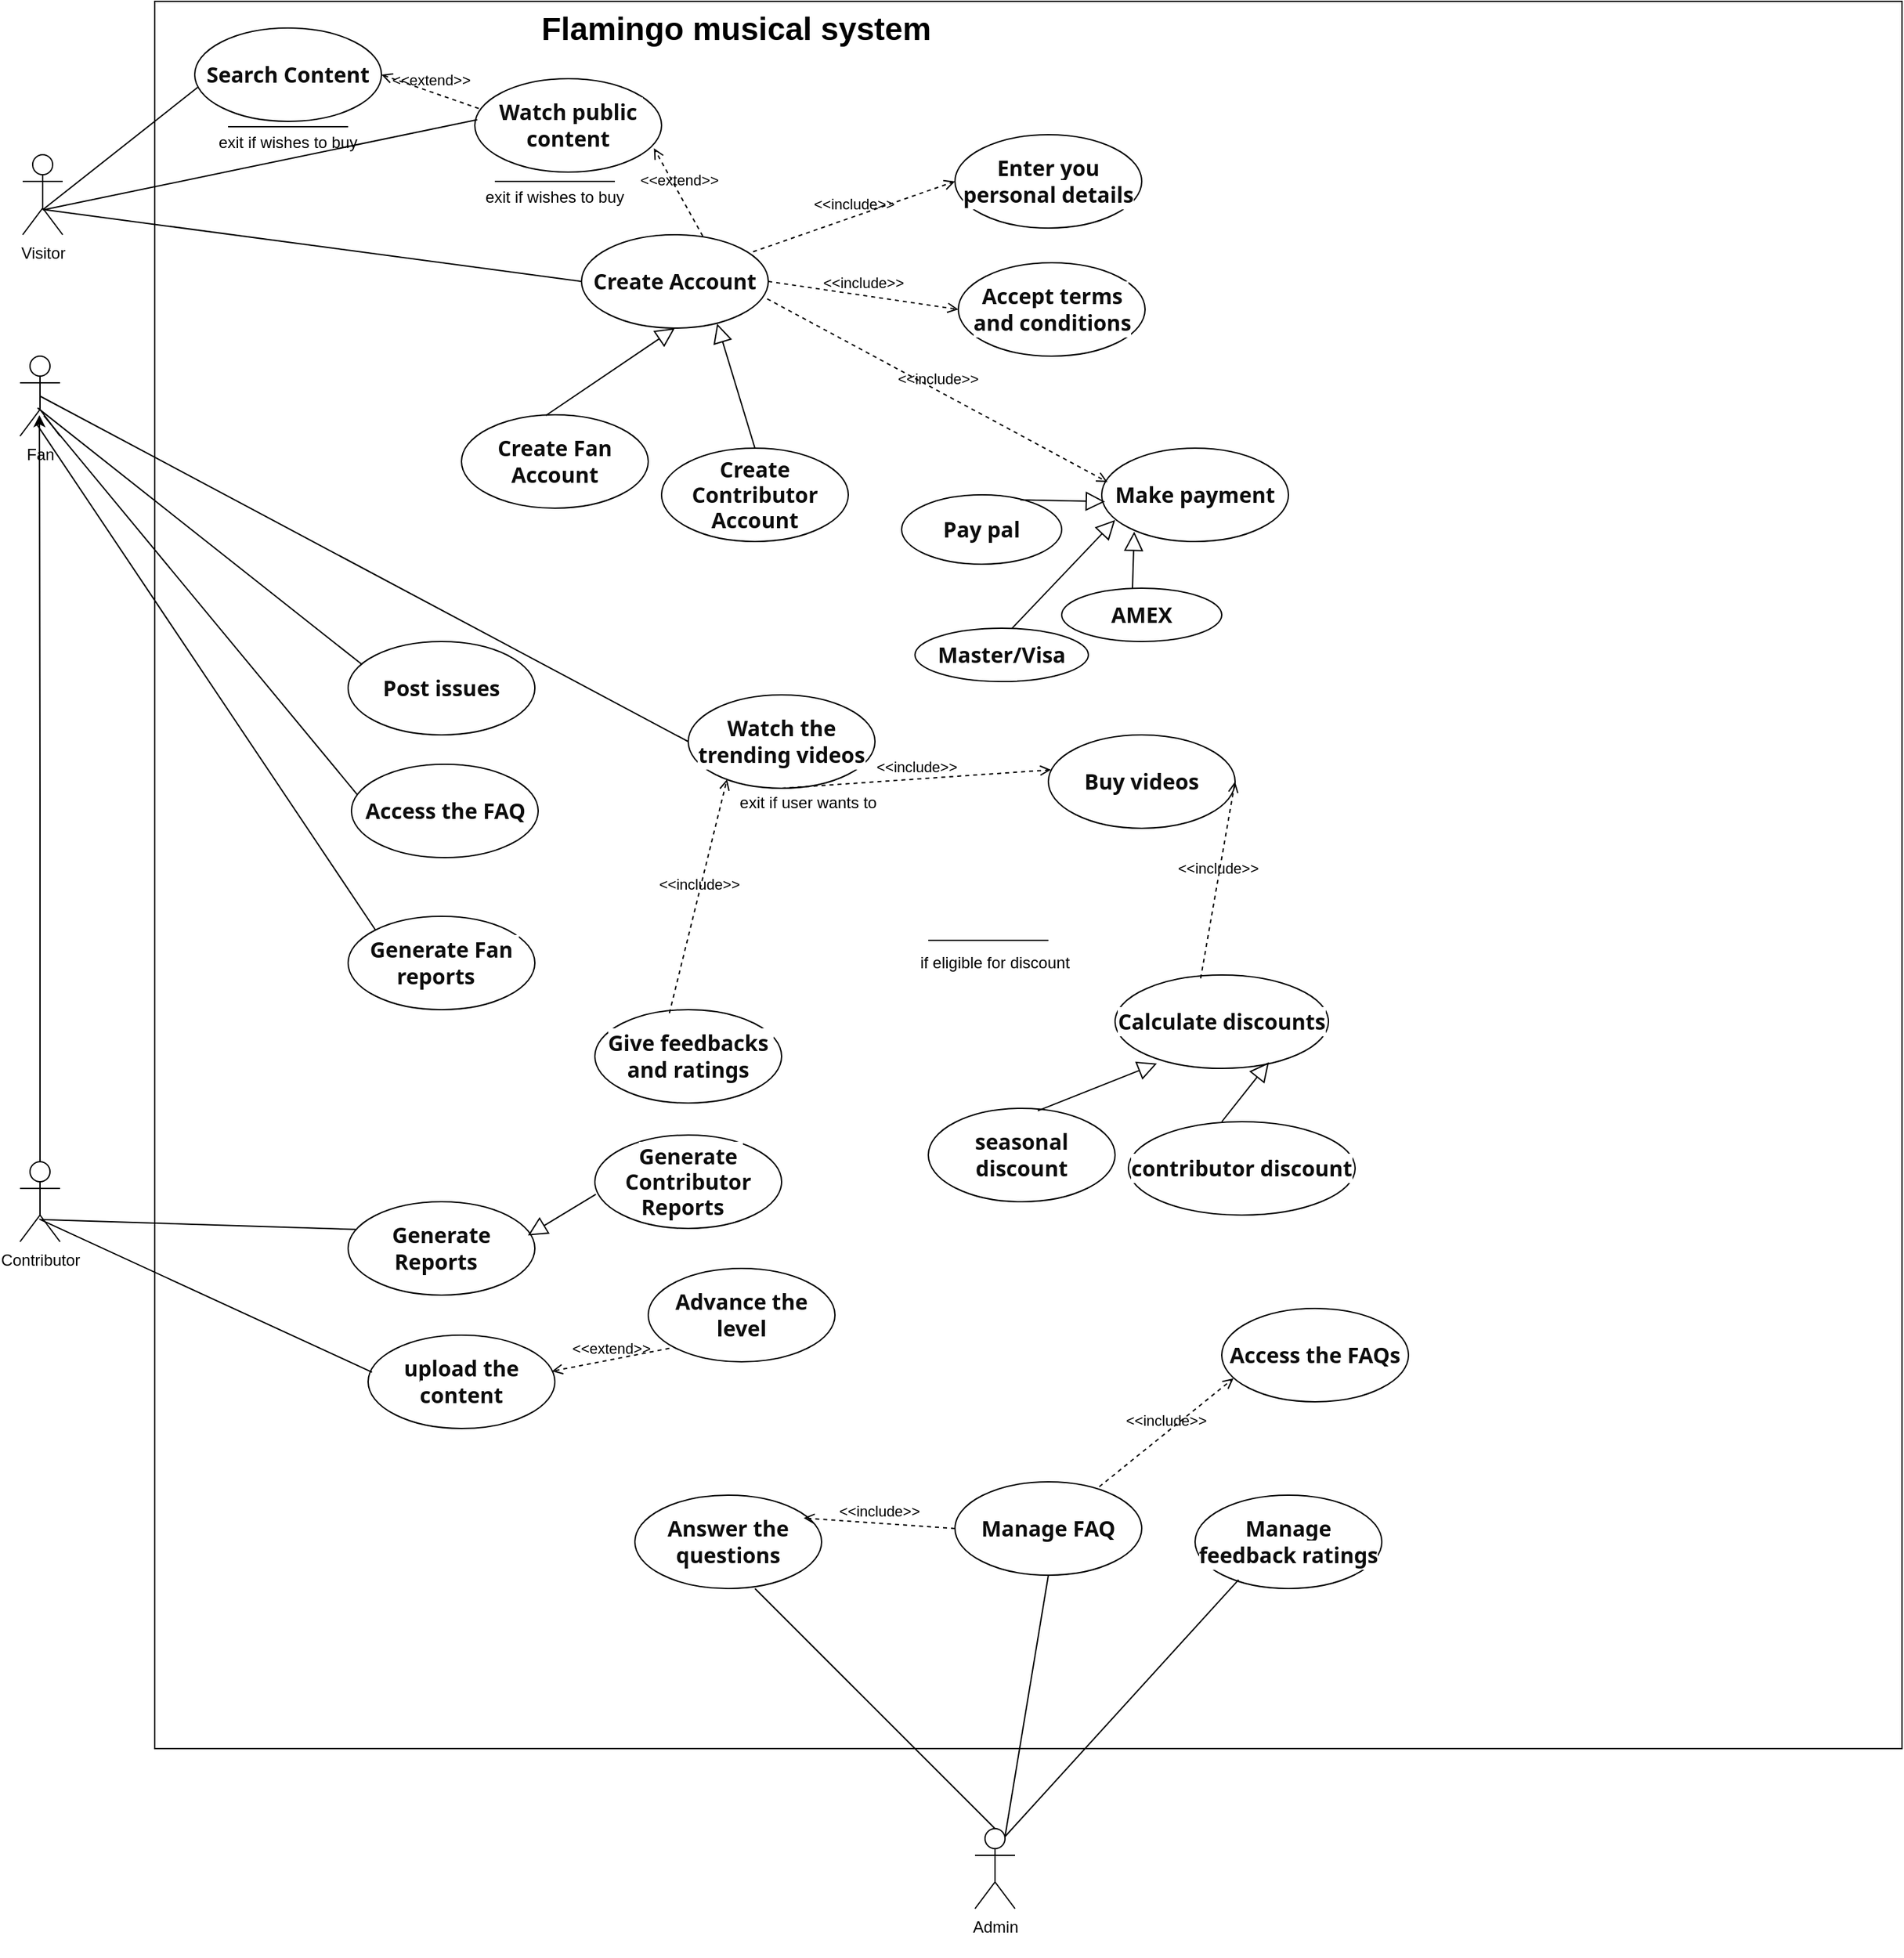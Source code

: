 <mxfile version="24.0.6" type="github">
  <diagram name="Page-1" id="_haE8Lw7t_zfTAj-2QSG">
    <mxGraphModel dx="2597" dy="-631" grid="1" gridSize="10" guides="1" tooltips="1" connect="1" arrows="1" fold="1" page="1" pageScale="1" pageWidth="850" pageHeight="1100" math="0" shadow="0">
      <root>
        <mxCell id="0" />
        <mxCell id="1" parent="0" />
        <mxCell id="QivvX561jmjx_v9K6voo-6" value="Contributor" style="shape=umlActor;verticalLabelPosition=bottom;verticalAlign=top;html=1;" vertex="1" parent="1">
          <mxGeometry x="-1551" y="2150" width="30" height="60" as="geometry" />
        </mxCell>
        <mxCell id="QivvX561jmjx_v9K6voo-7" value="Fan" style="shape=umlActor;verticalLabelPosition=bottom;verticalAlign=top;html=1;" vertex="1" parent="1">
          <mxGeometry x="-1551" y="1546" width="30" height="60" as="geometry" />
        </mxCell>
        <mxCell id="QivvX561jmjx_v9K6voo-8" value="Visitor" style="shape=umlActor;verticalLabelPosition=bottom;verticalAlign=top;html=1;" vertex="1" parent="1">
          <mxGeometry x="-1549" y="1395" width="30" height="60" as="geometry" />
        </mxCell>
        <mxCell id="QivvX561jmjx_v9K6voo-11" value="Admin&lt;div&gt;&lt;br&gt;&lt;/div&gt;" style="shape=umlActor;verticalLabelPosition=bottom;verticalAlign=top;html=1;" vertex="1" parent="1">
          <mxGeometry x="-835" y="2650" width="30" height="60" as="geometry" />
        </mxCell>
        <mxCell id="QivvX561jmjx_v9K6voo-12" value="" style="rounded=0;whiteSpace=wrap;html=1;movable=0;resizable=0;rotatable=0;deletable=0;editable=0;locked=1;connectable=0;" vertex="1" parent="1">
          <mxGeometry x="-1450" y="1280" width="1310" height="1310" as="geometry" />
        </mxCell>
        <mxCell id="QivvX561jmjx_v9K6voo-16" value="&lt;h1 style=&quot;margin-top: 0px;&quot;&gt;Flamingo musical system&lt;/h1&gt;" style="text;html=1;whiteSpace=wrap;overflow=hidden;rounded=0;movable=0;resizable=0;rotatable=0;deletable=0;editable=0;locked=1;connectable=0;" vertex="1" parent="1">
          <mxGeometry x="-1162.5" y="1280" width="315" height="70" as="geometry" />
        </mxCell>
        <mxCell id="QivvX561jmjx_v9K6voo-18" value="&lt;span style=&quot;border: 0px solid rgb(227, 227, 227); box-sizing: border-box; --tw-border-spacing-x: 0; --tw-border-spacing-y: 0; --tw-translate-x: 0; --tw-translate-y: 0; --tw-rotate: 0; --tw-skew-x: 0; --tw-skew-y: 0; --tw-scale-x: 1; --tw-scale-y: 1; --tw-pan-x: ; --tw-pan-y: ; --tw-pinch-zoom: ; --tw-scroll-snap-strictness: proximity; --tw-gradient-from-position: ; --tw-gradient-via-position: ; --tw-gradient-to-position: ; --tw-ordinal: ; --tw-slashed-zero: ; --tw-numeric-figure: ; --tw-numeric-spacing: ; --tw-numeric-fraction: ; --tw-ring-inset: ; --tw-ring-offset-width: 0px; --tw-ring-offset-color: #fff; --tw-ring-color: rgba(69,89,164,.5); --tw-ring-offset-shadow: 0 0 transparent; --tw-ring-shadow: 0 0 transparent; --tw-shadow: 0 0 transparent; --tw-shadow-colored: 0 0 transparent; --tw-blur: ; --tw-brightness: ; --tw-contrast: ; --tw-grayscale: ; --tw-hue-rotate: ; --tw-invert: ; --tw-saturate: ; --tw-sepia: ; --tw-drop-shadow: ; --tw-backdrop-blur: ; --tw-backdrop-brightness: ; --tw-backdrop-contrast: ; --tw-backdrop-grayscale: ; --tw-backdrop-hue-rotate: ; --tw-backdrop-invert: ; --tw-backdrop-opacity: ; --tw-backdrop-saturate: ; --tw-backdrop-sepia: ; font-weight: 600; color: rgb(13, 13, 13); margin-top: 1.25em; margin-bottom: 1.25em; font-family: Söhne, ui-sans-serif, system-ui, -apple-system, &amp;quot;Segoe UI&amp;quot;, Roboto, Ubuntu, Cantarell, &amp;quot;Noto Sans&amp;quot;, sans-serif, &amp;quot;Helvetica Neue&amp;quot;, Arial, &amp;quot;Apple Color Emoji&amp;quot;, &amp;quot;Segoe UI Emoji&amp;quot;, &amp;quot;Segoe UI Symbol&amp;quot;, &amp;quot;Noto Color Emoji&amp;quot;; font-size: 16px; text-align: left; white-space-collapse: preserve; background-color: rgb(255, 255, 255);&quot;&gt;Search Content&lt;/span&gt;" style="ellipse;whiteSpace=wrap;html=1;" vertex="1" parent="1">
          <mxGeometry x="-1420" y="1300" width="140" height="70" as="geometry" />
        </mxCell>
        <mxCell id="QivvX561jmjx_v9K6voo-21" value="&lt;span style=&quot;border: 0px solid rgb(227, 227, 227); box-sizing: border-box; --tw-border-spacing-x: 0; --tw-border-spacing-y: 0; --tw-translate-x: 0; --tw-translate-y: 0; --tw-rotate: 0; --tw-skew-x: 0; --tw-skew-y: 0; --tw-scale-x: 1; --tw-scale-y: 1; --tw-pan-x: ; --tw-pan-y: ; --tw-pinch-zoom: ; --tw-scroll-snap-strictness: proximity; --tw-gradient-from-position: ; --tw-gradient-via-position: ; --tw-gradient-to-position: ; --tw-ordinal: ; --tw-slashed-zero: ; --tw-numeric-figure: ; --tw-numeric-spacing: ; --tw-numeric-fraction: ; --tw-ring-inset: ; --tw-ring-offset-width: 0px; --tw-ring-offset-color: #fff; --tw-ring-color: rgba(69,89,164,.5); --tw-ring-offset-shadow: 0 0 transparent; --tw-ring-shadow: 0 0 transparent; --tw-shadow: 0 0 transparent; --tw-shadow-colored: 0 0 transparent; --tw-blur: ; --tw-brightness: ; --tw-contrast: ; --tw-grayscale: ; --tw-hue-rotate: ; --tw-invert: ; --tw-saturate: ; --tw-sepia: ; --tw-drop-shadow: ; --tw-backdrop-blur: ; --tw-backdrop-brightness: ; --tw-backdrop-contrast: ; --tw-backdrop-grayscale: ; --tw-backdrop-hue-rotate: ; --tw-backdrop-invert: ; --tw-backdrop-opacity: ; --tw-backdrop-saturate: ; --tw-backdrop-sepia: ; font-weight: 600; color: rgb(13, 13, 13); margin-top: 1.25em; margin-bottom: 1.25em; font-family: Söhne, ui-sans-serif, system-ui, -apple-system, &amp;quot;Segoe UI&amp;quot;, Roboto, Ubuntu, Cantarell, &amp;quot;Noto Sans&amp;quot;, sans-serif, &amp;quot;Helvetica Neue&amp;quot;, Arial, &amp;quot;Apple Color Emoji&amp;quot;, &amp;quot;Segoe UI Emoji&amp;quot;, &amp;quot;Segoe UI Symbol&amp;quot;, &amp;quot;Noto Color Emoji&amp;quot;; font-size: 16px; text-align: left; white-space-collapse: preserve; background-color: rgb(255, 255, 255);&quot;&gt;Watch public content&lt;/span&gt;" style="ellipse;whiteSpace=wrap;html=1;" vertex="1" parent="1">
          <mxGeometry x="-1210" y="1338" width="140" height="70" as="geometry" />
        </mxCell>
        <mxCell id="QivvX561jmjx_v9K6voo-24" value="&lt;span style=&quot;color: rgb(13, 13, 13); font-family: Söhne, ui-sans-serif, system-ui, -apple-system, &amp;quot;Segoe UI&amp;quot;, Roboto, Ubuntu, Cantarell, &amp;quot;Noto Sans&amp;quot;, sans-serif, &amp;quot;Helvetica Neue&amp;quot;, Arial, &amp;quot;Apple Color Emoji&amp;quot;, &amp;quot;Segoe UI Emoji&amp;quot;, &amp;quot;Segoe UI Symbol&amp;quot;, &amp;quot;Noto Color Emoji&amp;quot;; font-size: 16px; font-weight: 600; text-align: left; white-space-collapse: preserve; background-color: rgb(255, 255, 255);&quot;&gt;Create Contributor Account&lt;/span&gt;" style="ellipse;whiteSpace=wrap;html=1;" vertex="1" parent="1">
          <mxGeometry x="-1070" y="1615" width="140" height="70" as="geometry" />
        </mxCell>
        <mxCell id="QivvX561jmjx_v9K6voo-25" value="&lt;span style=&quot;border: 0px solid rgb(227, 227, 227); box-sizing: border-box; --tw-border-spacing-x: 0; --tw-border-spacing-y: 0; --tw-translate-x: 0; --tw-translate-y: 0; --tw-rotate: 0; --tw-skew-x: 0; --tw-skew-y: 0; --tw-scale-x: 1; --tw-scale-y: 1; --tw-pan-x: ; --tw-pan-y: ; --tw-pinch-zoom: ; --tw-scroll-snap-strictness: proximity; --tw-gradient-from-position: ; --tw-gradient-via-position: ; --tw-gradient-to-position: ; --tw-ordinal: ; --tw-slashed-zero: ; --tw-numeric-figure: ; --tw-numeric-spacing: ; --tw-numeric-fraction: ; --tw-ring-inset: ; --tw-ring-offset-width: 0px; --tw-ring-offset-color: #fff; --tw-ring-color: rgba(69,89,164,.5); --tw-ring-offset-shadow: 0 0 transparent; --tw-ring-shadow: 0 0 transparent; --tw-shadow: 0 0 transparent; --tw-shadow-colored: 0 0 transparent; --tw-blur: ; --tw-brightness: ; --tw-contrast: ; --tw-grayscale: ; --tw-hue-rotate: ; --tw-invert: ; --tw-saturate: ; --tw-sepia: ; --tw-drop-shadow: ; --tw-backdrop-blur: ; --tw-backdrop-brightness: ; --tw-backdrop-contrast: ; --tw-backdrop-grayscale: ; --tw-backdrop-hue-rotate: ; --tw-backdrop-invert: ; --tw-backdrop-opacity: ; --tw-backdrop-saturate: ; --tw-backdrop-sepia: ; font-weight: 600; color: rgb(13, 13, 13); margin-top: 1.25em; margin-bottom: 1.25em; font-family: Söhne, ui-sans-serif, system-ui, -apple-system, &amp;quot;Segoe UI&amp;quot;, Roboto, Ubuntu, Cantarell, &amp;quot;Noto Sans&amp;quot;, sans-serif, &amp;quot;Helvetica Neue&amp;quot;, Arial, &amp;quot;Apple Color Emoji&amp;quot;, &amp;quot;Segoe UI Emoji&amp;quot;, &amp;quot;Segoe UI Symbol&amp;quot;, &amp;quot;Noto Color Emoji&amp;quot;; font-size: 16px; text-align: left; white-space-collapse: preserve; background-color: rgb(255, 255, 255);&quot;&gt;Create Account&lt;/span&gt;" style="ellipse;whiteSpace=wrap;html=1;" vertex="1" parent="1">
          <mxGeometry x="-1130" y="1455" width="140" height="70" as="geometry" />
        </mxCell>
        <mxCell id="QivvX561jmjx_v9K6voo-26" value="&lt;span style=&quot;color: rgb(13, 13, 13); font-family: Söhne, ui-sans-serif, system-ui, -apple-system, &amp;quot;Segoe UI&amp;quot;, Roboto, Ubuntu, Cantarell, &amp;quot;Noto Sans&amp;quot;, sans-serif, &amp;quot;Helvetica Neue&amp;quot;, Arial, &amp;quot;Apple Color Emoji&amp;quot;, &amp;quot;Segoe UI Emoji&amp;quot;, &amp;quot;Segoe UI Symbol&amp;quot;, &amp;quot;Noto Color Emoji&amp;quot;; font-size: 16px; font-weight: 600; text-align: left; white-space-collapse: preserve; background-color: rgb(255, 255, 255);&quot;&gt;Create Fan Account&lt;/span&gt;" style="ellipse;whiteSpace=wrap;html=1;" vertex="1" parent="1">
          <mxGeometry x="-1220" y="1590" width="140" height="70" as="geometry" />
        </mxCell>
        <mxCell id="QivvX561jmjx_v9K6voo-27" value="" style="endArrow=none;html=1;rounded=0;entryX=0;entryY=0.5;entryDx=0;entryDy=0;exitX=0.498;exitY=0.683;exitDx=0;exitDy=0;exitPerimeter=0;" edge="1" parent="1" source="QivvX561jmjx_v9K6voo-8" target="QivvX561jmjx_v9K6voo-25">
          <mxGeometry width="50" height="50" relative="1" as="geometry">
            <mxPoint x="-1570" y="1430" as="sourcePoint" />
            <mxPoint x="-1000" y="1480" as="targetPoint" />
          </mxGeometry>
        </mxCell>
        <mxCell id="QivvX561jmjx_v9K6voo-29" value="" style="edgeStyle=none;html=1;endSize=12;endArrow=block;endFill=0;rounded=0;entryX=0.5;entryY=1;entryDx=0;entryDy=0;exitX=0.452;exitY=0.007;exitDx=0;exitDy=0;exitPerimeter=0;" edge="1" parent="1" source="QivvX561jmjx_v9K6voo-26" target="QivvX561jmjx_v9K6voo-25">
          <mxGeometry width="160" relative="1" as="geometry">
            <mxPoint x="-1100" y="1578" as="sourcePoint" />
            <mxPoint x="-940" y="1578" as="targetPoint" />
          </mxGeometry>
        </mxCell>
        <mxCell id="QivvX561jmjx_v9K6voo-30" value="" style="endArrow=none;html=1;rounded=0;exitX=0.517;exitY=0.682;exitDx=0;exitDy=0;exitPerimeter=0;entryX=0.018;entryY=0.632;entryDx=0;entryDy=0;entryPerimeter=0;" edge="1" parent="1" source="QivvX561jmjx_v9K6voo-8" target="QivvX561jmjx_v9K6voo-18">
          <mxGeometry width="50" height="50" relative="1" as="geometry">
            <mxPoint x="-1050" y="1530" as="sourcePoint" />
            <mxPoint x="-1000" y="1480" as="targetPoint" />
          </mxGeometry>
        </mxCell>
        <mxCell id="QivvX561jmjx_v9K6voo-31" value="" style="endArrow=none;html=1;rounded=0;exitX=0.508;exitY=0.69;exitDx=0;exitDy=0;exitPerimeter=0;entryX=0.013;entryY=0.439;entryDx=0;entryDy=0;entryPerimeter=0;" edge="1" parent="1" source="QivvX561jmjx_v9K6voo-8" target="QivvX561jmjx_v9K6voo-21">
          <mxGeometry width="50" height="50" relative="1" as="geometry">
            <mxPoint x="-1050" y="1530" as="sourcePoint" />
            <mxPoint x="-1000" y="1480" as="targetPoint" />
          </mxGeometry>
        </mxCell>
        <mxCell id="QivvX561jmjx_v9K6voo-33" value="" style="edgeStyle=none;html=1;endSize=12;endArrow=block;endFill=0;rounded=0;entryX=0.726;entryY=0.952;entryDx=0;entryDy=0;exitX=0.5;exitY=0;exitDx=0;exitDy=0;entryPerimeter=0;" edge="1" parent="1" source="QivvX561jmjx_v9K6voo-24" target="QivvX561jmjx_v9K6voo-25">
          <mxGeometry width="160" relative="1" as="geometry">
            <mxPoint x="-1007" y="1615" as="sourcePoint" />
            <mxPoint x="-910" y="1550" as="targetPoint" />
          </mxGeometry>
        </mxCell>
        <mxCell id="QivvX561jmjx_v9K6voo-34" value="&lt;span style=&quot;border: 0px solid rgb(227, 227, 227); box-sizing: border-box; --tw-border-spacing-x: 0; --tw-border-spacing-y: 0; --tw-translate-x: 0; --tw-translate-y: 0; --tw-rotate: 0; --tw-skew-x: 0; --tw-skew-y: 0; --tw-scale-x: 1; --tw-scale-y: 1; --tw-pan-x: ; --tw-pan-y: ; --tw-pinch-zoom: ; --tw-scroll-snap-strictness: proximity; --tw-gradient-from-position: ; --tw-gradient-via-position: ; --tw-gradient-to-position: ; --tw-ordinal: ; --tw-slashed-zero: ; --tw-numeric-figure: ; --tw-numeric-spacing: ; --tw-numeric-fraction: ; --tw-ring-inset: ; --tw-ring-offset-width: 0px; --tw-ring-offset-color: #fff; --tw-ring-color: rgba(69,89,164,.5); --tw-ring-offset-shadow: 0 0 transparent; --tw-ring-shadow: 0 0 transparent; --tw-shadow: 0 0 transparent; --tw-shadow-colored: 0 0 transparent; --tw-blur: ; --tw-brightness: ; --tw-contrast: ; --tw-grayscale: ; --tw-hue-rotate: ; --tw-invert: ; --tw-saturate: ; --tw-sepia: ; --tw-drop-shadow: ; --tw-backdrop-blur: ; --tw-backdrop-brightness: ; --tw-backdrop-contrast: ; --tw-backdrop-grayscale: ; --tw-backdrop-hue-rotate: ; --tw-backdrop-invert: ; --tw-backdrop-opacity: ; --tw-backdrop-saturate: ; --tw-backdrop-sepia: ; font-weight: 600; color: rgb(13, 13, 13); margin-top: 1.25em; margin-bottom: 1.25em; font-family: Söhne, ui-sans-serif, system-ui, -apple-system, &amp;quot;Segoe UI&amp;quot;, Roboto, Ubuntu, Cantarell, &amp;quot;Noto Sans&amp;quot;, sans-serif, &amp;quot;Helvetica Neue&amp;quot;, Arial, &amp;quot;Apple Color Emoji&amp;quot;, &amp;quot;Segoe UI Emoji&amp;quot;, &amp;quot;Segoe UI Symbol&amp;quot;, &amp;quot;Noto Color Emoji&amp;quot;; font-size: 16px; text-align: left; white-space-collapse: preserve; background-color: rgb(255, 255, 255);&quot;&gt;Enter you personal details&lt;/span&gt;" style="ellipse;whiteSpace=wrap;html=1;" vertex="1" parent="1">
          <mxGeometry x="-850" y="1380" width="140" height="70" as="geometry" />
        </mxCell>
        <mxCell id="QivvX561jmjx_v9K6voo-35" value="&lt;span style=&quot;border: 0px solid rgb(227, 227, 227); box-sizing: border-box; --tw-border-spacing-x: 0; --tw-border-spacing-y: 0; --tw-translate-x: 0; --tw-translate-y: 0; --tw-rotate: 0; --tw-skew-x: 0; --tw-skew-y: 0; --tw-scale-x: 1; --tw-scale-y: 1; --tw-pan-x: ; --tw-pan-y: ; --tw-pinch-zoom: ; --tw-scroll-snap-strictness: proximity; --tw-gradient-from-position: ; --tw-gradient-via-position: ; --tw-gradient-to-position: ; --tw-ordinal: ; --tw-slashed-zero: ; --tw-numeric-figure: ; --tw-numeric-spacing: ; --tw-numeric-fraction: ; --tw-ring-inset: ; --tw-ring-offset-width: 0px; --tw-ring-offset-color: #fff; --tw-ring-color: rgba(69,89,164,.5); --tw-ring-offset-shadow: 0 0 transparent; --tw-ring-shadow: 0 0 transparent; --tw-shadow: 0 0 transparent; --tw-shadow-colored: 0 0 transparent; --tw-blur: ; --tw-brightness: ; --tw-contrast: ; --tw-grayscale: ; --tw-hue-rotate: ; --tw-invert: ; --tw-saturate: ; --tw-sepia: ; --tw-drop-shadow: ; --tw-backdrop-blur: ; --tw-backdrop-brightness: ; --tw-backdrop-contrast: ; --tw-backdrop-grayscale: ; --tw-backdrop-hue-rotate: ; --tw-backdrop-invert: ; --tw-backdrop-opacity: ; --tw-backdrop-saturate: ; --tw-backdrop-sepia: ; font-weight: 600; color: rgb(13, 13, 13); margin-top: 1.25em; margin-bottom: 1.25em; font-family: Söhne, ui-sans-serif, system-ui, -apple-system, &amp;quot;Segoe UI&amp;quot;, Roboto, Ubuntu, Cantarell, &amp;quot;Noto Sans&amp;quot;, sans-serif, &amp;quot;Helvetica Neue&amp;quot;, Arial, &amp;quot;Apple Color Emoji&amp;quot;, &amp;quot;Segoe UI Emoji&amp;quot;, &amp;quot;Segoe UI Symbol&amp;quot;, &amp;quot;Noto Color Emoji&amp;quot;; font-size: 16px; text-align: left; white-space-collapse: preserve; background-color: rgb(255, 255, 255);&quot;&gt;Accept terms and conditions&lt;/span&gt;" style="ellipse;whiteSpace=wrap;html=1;" vertex="1" parent="1">
          <mxGeometry x="-847.5" y="1476" width="140" height="70" as="geometry" />
        </mxCell>
        <mxCell id="QivvX561jmjx_v9K6voo-36" value="&lt;span style=&quot;border: 0px solid rgb(227, 227, 227); box-sizing: border-box; --tw-border-spacing-x: 0; --tw-border-spacing-y: 0; --tw-translate-x: 0; --tw-translate-y: 0; --tw-rotate: 0; --tw-skew-x: 0; --tw-skew-y: 0; --tw-scale-x: 1; --tw-scale-y: 1; --tw-pan-x: ; --tw-pan-y: ; --tw-pinch-zoom: ; --tw-scroll-snap-strictness: proximity; --tw-gradient-from-position: ; --tw-gradient-via-position: ; --tw-gradient-to-position: ; --tw-ordinal: ; --tw-slashed-zero: ; --tw-numeric-figure: ; --tw-numeric-spacing: ; --tw-numeric-fraction: ; --tw-ring-inset: ; --tw-ring-offset-width: 0px; --tw-ring-offset-color: #fff; --tw-ring-color: rgba(69,89,164,.5); --tw-ring-offset-shadow: 0 0 transparent; --tw-ring-shadow: 0 0 transparent; --tw-shadow: 0 0 transparent; --tw-shadow-colored: 0 0 transparent; --tw-blur: ; --tw-brightness: ; --tw-contrast: ; --tw-grayscale: ; --tw-hue-rotate: ; --tw-invert: ; --tw-saturate: ; --tw-sepia: ; --tw-drop-shadow: ; --tw-backdrop-blur: ; --tw-backdrop-brightness: ; --tw-backdrop-contrast: ; --tw-backdrop-grayscale: ; --tw-backdrop-hue-rotate: ; --tw-backdrop-invert: ; --tw-backdrop-opacity: ; --tw-backdrop-saturate: ; --tw-backdrop-sepia: ; font-weight: 600; color: rgb(13, 13, 13); margin-top: 1.25em; margin-bottom: 1.25em; font-family: Söhne, ui-sans-serif, system-ui, -apple-system, &amp;quot;Segoe UI&amp;quot;, Roboto, Ubuntu, Cantarell, &amp;quot;Noto Sans&amp;quot;, sans-serif, &amp;quot;Helvetica Neue&amp;quot;, Arial, &amp;quot;Apple Color Emoji&amp;quot;, &amp;quot;Segoe UI Emoji&amp;quot;, &amp;quot;Segoe UI Symbol&amp;quot;, &amp;quot;Noto Color Emoji&amp;quot;; font-size: 16px; text-align: left; white-space-collapse: preserve; background-color: rgb(255, 255, 255);&quot;&gt;Make payment&lt;/span&gt;" style="ellipse;whiteSpace=wrap;html=1;" vertex="1" parent="1">
          <mxGeometry x="-740" y="1615" width="140" height="70" as="geometry" />
        </mxCell>
        <mxCell id="QivvX561jmjx_v9K6voo-37" value="&amp;lt;&amp;lt;include&amp;gt;&amp;gt;" style="html=1;verticalAlign=bottom;labelBackgroundColor=none;endArrow=open;endFill=0;dashed=1;rounded=0;exitX=0.919;exitY=0.182;exitDx=0;exitDy=0;exitPerimeter=0;entryX=0;entryY=0.5;entryDx=0;entryDy=0;" edge="1" parent="1" source="QivvX561jmjx_v9K6voo-25" target="QivvX561jmjx_v9K6voo-34">
          <mxGeometry width="160" relative="1" as="geometry">
            <mxPoint x="-990" y="1486" as="sourcePoint" />
            <mxPoint x="-830" y="1486" as="targetPoint" />
          </mxGeometry>
        </mxCell>
        <mxCell id="QivvX561jmjx_v9K6voo-38" value="&amp;lt;&amp;lt;include&amp;gt;&amp;gt;" style="html=1;verticalAlign=bottom;labelBackgroundColor=none;endArrow=open;endFill=0;dashed=1;rounded=0;exitX=1;exitY=0.5;exitDx=0;exitDy=0;entryX=0;entryY=0.5;entryDx=0;entryDy=0;" edge="1" parent="1" source="QivvX561jmjx_v9K6voo-25" target="QivvX561jmjx_v9K6voo-35">
          <mxGeometry width="160" relative="1" as="geometry">
            <mxPoint x="-991" y="1478" as="sourcePoint" />
            <mxPoint x="-840" y="1425" as="targetPoint" />
          </mxGeometry>
        </mxCell>
        <mxCell id="QivvX561jmjx_v9K6voo-39" value="&amp;lt;&amp;lt;include&amp;gt;&amp;gt;" style="html=1;verticalAlign=bottom;labelBackgroundColor=none;endArrow=open;endFill=0;dashed=1;rounded=0;exitX=0.994;exitY=0.686;exitDx=0;exitDy=0;entryX=0.031;entryY=0.363;entryDx=0;entryDy=0;exitPerimeter=0;entryPerimeter=0;" edge="1" parent="1" source="QivvX561jmjx_v9K6voo-25" target="QivvX561jmjx_v9K6voo-36">
          <mxGeometry width="160" relative="1" as="geometry">
            <mxPoint x="-980" y="1500" as="sourcePoint" />
            <mxPoint x="-837" y="1521" as="targetPoint" />
          </mxGeometry>
        </mxCell>
        <mxCell id="QivvX561jmjx_v9K6voo-40" value="&lt;span style=&quot;border: 0px solid rgb(227, 227, 227); box-sizing: border-box; --tw-border-spacing-x: 0; --tw-border-spacing-y: 0; --tw-translate-x: 0; --tw-translate-y: 0; --tw-rotate: 0; --tw-skew-x: 0; --tw-skew-y: 0; --tw-scale-x: 1; --tw-scale-y: 1; --tw-pan-x: ; --tw-pan-y: ; --tw-pinch-zoom: ; --tw-scroll-snap-strictness: proximity; --tw-gradient-from-position: ; --tw-gradient-via-position: ; --tw-gradient-to-position: ; --tw-ordinal: ; --tw-slashed-zero: ; --tw-numeric-figure: ; --tw-numeric-spacing: ; --tw-numeric-fraction: ; --tw-ring-inset: ; --tw-ring-offset-width: 0px; --tw-ring-offset-color: #fff; --tw-ring-color: rgba(69,89,164,.5); --tw-ring-offset-shadow: 0 0 transparent; --tw-ring-shadow: 0 0 transparent; --tw-shadow: 0 0 transparent; --tw-shadow-colored: 0 0 transparent; --tw-blur: ; --tw-brightness: ; --tw-contrast: ; --tw-grayscale: ; --tw-hue-rotate: ; --tw-invert: ; --tw-saturate: ; --tw-sepia: ; --tw-drop-shadow: ; --tw-backdrop-blur: ; --tw-backdrop-brightness: ; --tw-backdrop-contrast: ; --tw-backdrop-grayscale: ; --tw-backdrop-hue-rotate: ; --tw-backdrop-invert: ; --tw-backdrop-opacity: ; --tw-backdrop-saturate: ; --tw-backdrop-sepia: ; font-weight: 600; color: rgb(13, 13, 13); margin-top: 1.25em; margin-bottom: 1.25em; font-family: Söhne, ui-sans-serif, system-ui, -apple-system, &amp;quot;Segoe UI&amp;quot;, Roboto, Ubuntu, Cantarell, &amp;quot;Noto Sans&amp;quot;, sans-serif, &amp;quot;Helvetica Neue&amp;quot;, Arial, &amp;quot;Apple Color Emoji&amp;quot;, &amp;quot;Segoe UI Emoji&amp;quot;, &amp;quot;Segoe UI Symbol&amp;quot;, &amp;quot;Noto Color Emoji&amp;quot;; font-size: 16px; text-align: left; white-space-collapse: preserve; background-color: rgb(255, 255, 255);&quot;&gt;Pay pal&lt;/span&gt;" style="ellipse;whiteSpace=wrap;html=1;" vertex="1" parent="1">
          <mxGeometry x="-890" y="1650" width="120" height="52" as="geometry" />
        </mxCell>
        <mxCell id="QivvX561jmjx_v9K6voo-41" value="&lt;span style=&quot;border: 0px solid rgb(227, 227, 227); box-sizing: border-box; --tw-border-spacing-x: 0; --tw-border-spacing-y: 0; --tw-translate-x: 0; --tw-translate-y: 0; --tw-rotate: 0; --tw-skew-x: 0; --tw-skew-y: 0; --tw-scale-x: 1; --tw-scale-y: 1; --tw-pan-x: ; --tw-pan-y: ; --tw-pinch-zoom: ; --tw-scroll-snap-strictness: proximity; --tw-gradient-from-position: ; --tw-gradient-via-position: ; --tw-gradient-to-position: ; --tw-ordinal: ; --tw-slashed-zero: ; --tw-numeric-figure: ; --tw-numeric-spacing: ; --tw-numeric-fraction: ; --tw-ring-inset: ; --tw-ring-offset-width: 0px; --tw-ring-offset-color: #fff; --tw-ring-color: rgba(69,89,164,.5); --tw-ring-offset-shadow: 0 0 transparent; --tw-ring-shadow: 0 0 transparent; --tw-shadow: 0 0 transparent; --tw-shadow-colored: 0 0 transparent; --tw-blur: ; --tw-brightness: ; --tw-contrast: ; --tw-grayscale: ; --tw-hue-rotate: ; --tw-invert: ; --tw-saturate: ; --tw-sepia: ; --tw-drop-shadow: ; --tw-backdrop-blur: ; --tw-backdrop-brightness: ; --tw-backdrop-contrast: ; --tw-backdrop-grayscale: ; --tw-backdrop-hue-rotate: ; --tw-backdrop-invert: ; --tw-backdrop-opacity: ; --tw-backdrop-saturate: ; --tw-backdrop-sepia: ; font-weight: 600; color: rgb(13, 13, 13); margin-top: 1.25em; margin-bottom: 1.25em; font-family: Söhne, ui-sans-serif, system-ui, -apple-system, &amp;quot;Segoe UI&amp;quot;, Roboto, Ubuntu, Cantarell, &amp;quot;Noto Sans&amp;quot;, sans-serif, &amp;quot;Helvetica Neue&amp;quot;, Arial, &amp;quot;Apple Color Emoji&amp;quot;, &amp;quot;Segoe UI Emoji&amp;quot;, &amp;quot;Segoe UI Symbol&amp;quot;, &amp;quot;Noto Color Emoji&amp;quot;; font-size: 16px; text-align: left; white-space-collapse: preserve; background-color: rgb(255, 255, 255);&quot;&gt;AMEX&lt;/span&gt;" style="ellipse;whiteSpace=wrap;html=1;" vertex="1" parent="1">
          <mxGeometry x="-770" y="1720" width="120" height="40" as="geometry" />
        </mxCell>
        <mxCell id="QivvX561jmjx_v9K6voo-43" value="" style="edgeStyle=none;html=1;endSize=12;endArrow=block;endFill=0;rounded=0;entryX=0.018;entryY=0.573;entryDx=0;entryDy=0;exitX=0.741;exitY=0.071;exitDx=0;exitDy=0;entryPerimeter=0;exitPerimeter=0;" edge="1" parent="1" source="QivvX561jmjx_v9K6voo-40" target="QivvX561jmjx_v9K6voo-36">
          <mxGeometry width="160" relative="1" as="geometry">
            <mxPoint x="-1052" y="1746.5" as="sourcePoint" />
            <mxPoint x="-1080" y="1653.5" as="targetPoint" />
          </mxGeometry>
        </mxCell>
        <mxCell id="QivvX561jmjx_v9K6voo-44" value="" style="edgeStyle=none;html=1;endSize=12;endArrow=block;endFill=0;rounded=0;entryX=0.072;entryY=0.769;entryDx=0;entryDy=0;exitX=0.558;exitY=0.008;exitDx=0;exitDy=0;entryPerimeter=0;exitPerimeter=0;" edge="1" parent="1" source="QivvX561jmjx_v9K6voo-47" target="QivvX561jmjx_v9K6voo-36">
          <mxGeometry width="160" relative="1" as="geometry">
            <mxPoint x="-880" y="1723" as="sourcePoint" />
            <mxPoint x="-908" y="1630" as="targetPoint" />
          </mxGeometry>
        </mxCell>
        <mxCell id="QivvX561jmjx_v9K6voo-45" value="" style="edgeStyle=none;html=1;endSize=12;endArrow=block;endFill=0;rounded=0;entryX=0.174;entryY=0.894;entryDx=0;entryDy=0;exitX=0.442;exitY=-0.001;exitDx=0;exitDy=0;entryPerimeter=0;exitPerimeter=0;" edge="1" parent="1" source="QivvX561jmjx_v9K6voo-41" target="QivvX561jmjx_v9K6voo-36">
          <mxGeometry width="160" relative="1" as="geometry">
            <mxPoint x="-822" y="1731" as="sourcePoint" />
            <mxPoint x="-850" y="1638" as="targetPoint" />
          </mxGeometry>
        </mxCell>
        <mxCell id="QivvX561jmjx_v9K6voo-47" value="&lt;span style=&quot;border: 0px solid rgb(227, 227, 227); box-sizing: border-box; --tw-border-spacing-x: 0; --tw-border-spacing-y: 0; --tw-translate-x: 0; --tw-translate-y: 0; --tw-rotate: 0; --tw-skew-x: 0; --tw-skew-y: 0; --tw-scale-x: 1; --tw-scale-y: 1; --tw-pan-x: ; --tw-pan-y: ; --tw-pinch-zoom: ; --tw-scroll-snap-strictness: proximity; --tw-gradient-from-position: ; --tw-gradient-via-position: ; --tw-gradient-to-position: ; --tw-ordinal: ; --tw-slashed-zero: ; --tw-numeric-figure: ; --tw-numeric-spacing: ; --tw-numeric-fraction: ; --tw-ring-inset: ; --tw-ring-offset-width: 0px; --tw-ring-offset-color: #fff; --tw-ring-color: rgba(69,89,164,.5); --tw-ring-offset-shadow: 0 0 transparent; --tw-ring-shadow: 0 0 transparent; --tw-shadow: 0 0 transparent; --tw-shadow-colored: 0 0 transparent; --tw-blur: ; --tw-brightness: ; --tw-contrast: ; --tw-grayscale: ; --tw-hue-rotate: ; --tw-invert: ; --tw-saturate: ; --tw-sepia: ; --tw-drop-shadow: ; --tw-backdrop-blur: ; --tw-backdrop-brightness: ; --tw-backdrop-contrast: ; --tw-backdrop-grayscale: ; --tw-backdrop-hue-rotate: ; --tw-backdrop-invert: ; --tw-backdrop-opacity: ; --tw-backdrop-saturate: ; --tw-backdrop-sepia: ; font-weight: 600; color: rgb(13, 13, 13); margin-top: 1.25em; margin-bottom: 1.25em; font-family: Söhne, ui-sans-serif, system-ui, -apple-system, &amp;quot;Segoe UI&amp;quot;, Roboto, Ubuntu, Cantarell, &amp;quot;Noto Sans&amp;quot;, sans-serif, &amp;quot;Helvetica Neue&amp;quot;, Arial, &amp;quot;Apple Color Emoji&amp;quot;, &amp;quot;Segoe UI Emoji&amp;quot;, &amp;quot;Segoe UI Symbol&amp;quot;, &amp;quot;Noto Color Emoji&amp;quot;; font-size: 16px; text-align: left; white-space-collapse: preserve; background-color: rgb(255, 255, 255);&quot;&gt;Master/Visa&lt;/span&gt;" style="ellipse;whiteSpace=wrap;html=1;" vertex="1" parent="1">
          <mxGeometry x="-880" y="1750" width="130" height="40" as="geometry" />
        </mxCell>
        <mxCell id="QivvX561jmjx_v9K6voo-49" value="&amp;lt;&amp;lt;extend&amp;gt;&amp;gt;" style="html=1;verticalAlign=bottom;labelBackgroundColor=none;endArrow=open;endFill=0;dashed=1;rounded=0;exitX=0.649;exitY=0.014;exitDx=0;exitDy=0;exitPerimeter=0;entryX=0.959;entryY=0.744;entryDx=0;entryDy=0;entryPerimeter=0;" edge="1" parent="1" source="QivvX561jmjx_v9K6voo-25" target="QivvX561jmjx_v9K6voo-21">
          <mxGeometry width="160" relative="1" as="geometry">
            <mxPoint x="-991" y="1478" as="sourcePoint" />
            <mxPoint x="-840" y="1425" as="targetPoint" />
          </mxGeometry>
        </mxCell>
        <mxCell id="QivvX561jmjx_v9K6voo-50" value="&#xa;" style="line;strokeWidth=1;fillColor=none;align=left;verticalAlign=middle;spacingTop=-1;spacingLeft=3;spacingRight=3;rotatable=0;labelPosition=right;points=[];portConstraint=eastwest;strokeColor=inherit;" vertex="1" parent="1">
          <mxGeometry x="-1195" y="1411" width="90" height="8" as="geometry" />
        </mxCell>
        <mxCell id="QivvX561jmjx_v9K6voo-51" value="&#xa;" style="line;strokeWidth=1;fillColor=none;align=left;verticalAlign=middle;spacingTop=-1;spacingLeft=3;spacingRight=3;rotatable=0;labelPosition=right;points=[];portConstraint=eastwest;strokeColor=inherit;" vertex="1" parent="1">
          <mxGeometry x="-1395" y="1370" width="90" height="8" as="geometry" />
        </mxCell>
        <mxCell id="QivvX561jmjx_v9K6voo-52" value="&amp;lt;&amp;lt;extend&amp;gt;&amp;gt;" style="html=1;verticalAlign=bottom;labelBackgroundColor=none;endArrow=open;endFill=0;dashed=1;rounded=0;entryX=1;entryY=0.5;entryDx=0;entryDy=0;exitX=0.021;exitY=0.319;exitDx=0;exitDy=0;exitPerimeter=0;" edge="1" parent="1" source="QivvX561jmjx_v9K6voo-21" target="QivvX561jmjx_v9K6voo-18">
          <mxGeometry width="160" relative="1" as="geometry">
            <mxPoint x="-1090" y="1460" as="sourcePoint" />
            <mxPoint x="-1074" y="1404" as="targetPoint" />
          </mxGeometry>
        </mxCell>
        <mxCell id="QivvX561jmjx_v9K6voo-54" value="exit if wishes to buy&lt;div style=&quot;padding: 0px; margin: 0px;&quot;&gt;&lt;br style=&quot;padding: 0px; margin: 0px; text-align: left; text-wrap: nowrap; background-color: rgb(255, 255, 255);&quot;&gt;&lt;/div&gt;" style="text;html=1;align=center;verticalAlign=middle;whiteSpace=wrap;rounded=0;" vertex="1" parent="1">
          <mxGeometry x="-1410" y="1378" width="120" height="30" as="geometry" />
        </mxCell>
        <mxCell id="QivvX561jmjx_v9K6voo-55" value="exit if wishes to buy&lt;div style=&quot;padding: 0px; margin: 0px;&quot;&gt;&lt;br style=&quot;padding: 0px; margin: 0px; text-align: left; text-wrap: nowrap; background-color: rgb(255, 255, 255);&quot;&gt;&lt;/div&gt;" style="text;html=1;align=center;verticalAlign=middle;whiteSpace=wrap;rounded=0;" vertex="1" parent="1">
          <mxGeometry x="-1210" y="1419" width="120" height="30" as="geometry" />
        </mxCell>
        <mxCell id="QivvX561jmjx_v9K6voo-58" value="&lt;span style=&quot;color: rgb(13, 13, 13); font-family: Söhne, ui-sans-serif, system-ui, -apple-system, &amp;quot;Segoe UI&amp;quot;, Roboto, Ubuntu, Cantarell, &amp;quot;Noto Sans&amp;quot;, sans-serif, &amp;quot;Helvetica Neue&amp;quot;, Arial, &amp;quot;Apple Color Emoji&amp;quot;, &amp;quot;Segoe UI Emoji&amp;quot;, &amp;quot;Segoe UI Symbol&amp;quot;, &amp;quot;Noto Color Emoji&amp;quot;; font-size: 16px; font-weight: 600; text-align: left; white-space-collapse: preserve; background-color: rgb(255, 255, 255);&quot;&gt;Watch the trending videos&lt;/span&gt;" style="ellipse;whiteSpace=wrap;html=1;" vertex="1" parent="1">
          <mxGeometry x="-1050" y="1800" width="140" height="70" as="geometry" />
        </mxCell>
        <mxCell id="QivvX561jmjx_v9K6voo-59" value="&lt;span style=&quot;color: rgb(13, 13, 13); font-family: Söhne, ui-sans-serif, system-ui, -apple-system, &amp;quot;Segoe UI&amp;quot;, Roboto, Ubuntu, Cantarell, &amp;quot;Noto Sans&amp;quot;, sans-serif, &amp;quot;Helvetica Neue&amp;quot;, Arial, &amp;quot;Apple Color Emoji&amp;quot;, &amp;quot;Segoe UI Emoji&amp;quot;, &amp;quot;Segoe UI Symbol&amp;quot;, &amp;quot;Noto Color Emoji&amp;quot;; font-size: 16px; font-weight: 600; text-align: left; white-space-collapse: preserve; background-color: rgb(255, 255, 255);&quot;&gt;Post issues&lt;/span&gt;" style="ellipse;whiteSpace=wrap;html=1;" vertex="1" parent="1">
          <mxGeometry x="-1305" y="1760" width="140" height="70" as="geometry" />
        </mxCell>
        <mxCell id="QivvX561jmjx_v9K6voo-60" value="&lt;span style=&quot;color: rgb(13, 13, 13); font-family: Söhne, ui-sans-serif, system-ui, -apple-system, &amp;quot;Segoe UI&amp;quot;, Roboto, Ubuntu, Cantarell, &amp;quot;Noto Sans&amp;quot;, sans-serif, &amp;quot;Helvetica Neue&amp;quot;, Arial, &amp;quot;Apple Color Emoji&amp;quot;, &amp;quot;Segoe UI Emoji&amp;quot;, &amp;quot;Segoe UI Symbol&amp;quot;, &amp;quot;Noto Color Emoji&amp;quot;; font-size: 16px; font-weight: 600; text-align: left; white-space-collapse: preserve; background-color: rgb(255, 255, 255);&quot;&gt;Access the FAQ&lt;/span&gt;" style="ellipse;whiteSpace=wrap;html=1;" vertex="1" parent="1">
          <mxGeometry x="-1302.5" y="1852" width="140" height="70" as="geometry" />
        </mxCell>
        <mxCell id="QivvX561jmjx_v9K6voo-61" value="&lt;span style=&quot;color: rgb(13, 13, 13); font-family: Söhne, ui-sans-serif, system-ui, -apple-system, &amp;quot;Segoe UI&amp;quot;, Roboto, Ubuntu, Cantarell, &amp;quot;Noto Sans&amp;quot;, sans-serif, &amp;quot;Helvetica Neue&amp;quot;, Arial, &amp;quot;Apple Color Emoji&amp;quot;, &amp;quot;Segoe UI Emoji&amp;quot;, &amp;quot;Segoe UI Symbol&amp;quot;, &amp;quot;Noto Color Emoji&amp;quot;; font-size: 16px; font-weight: 600; text-align: left; white-space-collapse: preserve; background-color: rgb(255, 255, 255);&quot;&gt;Generate Fan reports  &lt;/span&gt;" style="ellipse;whiteSpace=wrap;html=1;" vertex="1" parent="1">
          <mxGeometry x="-1305" y="1966" width="140" height="70" as="geometry" />
        </mxCell>
        <mxCell id="QivvX561jmjx_v9K6voo-64" value="&amp;lt;&amp;lt;include&amp;gt;&amp;gt;" style="html=1;verticalAlign=bottom;labelBackgroundColor=none;endArrow=open;endFill=0;dashed=1;rounded=0;exitX=0.5;exitY=1;exitDx=0;exitDy=0;entryX=0.014;entryY=0.374;entryDx=0;entryDy=0;entryPerimeter=0;" edge="1" parent="1" source="QivvX561jmjx_v9K6voo-58" target="QivvX561jmjx_v9K6voo-65">
          <mxGeometry width="160" relative="1" as="geometry">
            <mxPoint x="-1270" y="1714" as="sourcePoint" />
            <mxPoint x="-1127" y="1735" as="targetPoint" />
          </mxGeometry>
        </mxCell>
        <mxCell id="QivvX561jmjx_v9K6voo-65" value="&lt;span style=&quot;color: rgb(13, 13, 13); font-family: Söhne, ui-sans-serif, system-ui, -apple-system, &amp;quot;Segoe UI&amp;quot;, Roboto, Ubuntu, Cantarell, &amp;quot;Noto Sans&amp;quot;, sans-serif, &amp;quot;Helvetica Neue&amp;quot;, Arial, &amp;quot;Apple Color Emoji&amp;quot;, &amp;quot;Segoe UI Emoji&amp;quot;, &amp;quot;Segoe UI Symbol&amp;quot;, &amp;quot;Noto Color Emoji&amp;quot;; font-size: 16px; font-weight: 600; text-align: left; white-space-collapse: preserve; background-color: rgb(255, 255, 255);&quot;&gt;Buy videos&lt;/span&gt;" style="ellipse;whiteSpace=wrap;html=1;" vertex="1" parent="1">
          <mxGeometry x="-780" y="1830" width="140" height="70" as="geometry" />
        </mxCell>
        <mxCell id="QivvX561jmjx_v9K6voo-66" value="&lt;div style=&quot;padding: 0px; margin: 0px;&quot;&gt;if eligible for discount&lt;/div&gt;" style="text;html=1;align=center;verticalAlign=middle;whiteSpace=wrap;rounded=0;" vertex="1" parent="1">
          <mxGeometry x="-880" y="1986" width="120" height="30" as="geometry" />
        </mxCell>
        <mxCell id="QivvX561jmjx_v9K6voo-67" value="&#xa;" style="line;strokeWidth=1;fillColor=none;align=left;verticalAlign=middle;spacingTop=-1;spacingLeft=3;spacingRight=3;rotatable=0;labelPosition=right;points=[];portConstraint=eastwest;strokeColor=inherit;" vertex="1" parent="1">
          <mxGeometry x="-870" y="1980" width="90" height="8" as="geometry" />
        </mxCell>
        <mxCell id="QivvX561jmjx_v9K6voo-68" value="&lt;span style=&quot;color: rgb(13, 13, 13); font-family: Söhne, ui-sans-serif, system-ui, -apple-system, &amp;quot;Segoe UI&amp;quot;, Roboto, Ubuntu, Cantarell, &amp;quot;Noto Sans&amp;quot;, sans-serif, &amp;quot;Helvetica Neue&amp;quot;, Arial, &amp;quot;Apple Color Emoji&amp;quot;, &amp;quot;Segoe UI Emoji&amp;quot;, &amp;quot;Segoe UI Symbol&amp;quot;, &amp;quot;Noto Color Emoji&amp;quot;; font-size: 16px; font-weight: 600; text-align: left; white-space-collapse: preserve; background-color: rgb(255, 255, 255);&quot;&gt;Calculate discounts&lt;/span&gt;" style="ellipse;whiteSpace=wrap;html=1;" vertex="1" parent="1">
          <mxGeometry x="-730" y="2010" width="160" height="70" as="geometry" />
        </mxCell>
        <mxCell id="QivvX561jmjx_v9K6voo-69" value="&lt;span style=&quot;color: rgb(13, 13, 13); font-family: Söhne, ui-sans-serif, system-ui, -apple-system, &amp;quot;Segoe UI&amp;quot;, Roboto, Ubuntu, Cantarell, &amp;quot;Noto Sans&amp;quot;, sans-serif, &amp;quot;Helvetica Neue&amp;quot;, Arial, &amp;quot;Apple Color Emoji&amp;quot;, &amp;quot;Segoe UI Emoji&amp;quot;, &amp;quot;Segoe UI Symbol&amp;quot;, &amp;quot;Noto Color Emoji&amp;quot;; font-size: 16px; font-weight: 600; text-align: left; white-space-collapse: preserve; background-color: rgb(255, 255, 255);&quot;&gt;seasonal discount&lt;/span&gt;" style="ellipse;whiteSpace=wrap;html=1;" vertex="1" parent="1">
          <mxGeometry x="-870" y="2110" width="140" height="70" as="geometry" />
        </mxCell>
        <mxCell id="QivvX561jmjx_v9K6voo-70" value="&lt;span style=&quot;color: rgb(13, 13, 13); font-family: Söhne, ui-sans-serif, system-ui, -apple-system, &amp;quot;Segoe UI&amp;quot;, Roboto, Ubuntu, Cantarell, &amp;quot;Noto Sans&amp;quot;, sans-serif, &amp;quot;Helvetica Neue&amp;quot;, Arial, &amp;quot;Apple Color Emoji&amp;quot;, &amp;quot;Segoe UI Emoji&amp;quot;, &amp;quot;Segoe UI Symbol&amp;quot;, &amp;quot;Noto Color Emoji&amp;quot;; font-size: 16px; font-weight: 600; text-align: left; white-space-collapse: preserve; background-color: rgb(255, 255, 255);&quot;&gt;contributor discount&lt;/span&gt;" style="ellipse;whiteSpace=wrap;html=1;" vertex="1" parent="1">
          <mxGeometry x="-720" y="2120" width="170" height="70" as="geometry" />
        </mxCell>
        <mxCell id="QivvX561jmjx_v9K6voo-71" value="" style="edgeStyle=none;html=1;endSize=12;endArrow=block;endFill=0;rounded=0;entryX=0.196;entryY=0.948;entryDx=0;entryDy=0;exitX=0.586;exitY=0.026;exitDx=0;exitDy=0;entryPerimeter=0;exitPerimeter=0;" edge="1" parent="1" source="QivvX561jmjx_v9K6voo-69" target="QivvX561jmjx_v9K6voo-68">
          <mxGeometry width="160" relative="1" as="geometry">
            <mxPoint x="-1090" y="1933" as="sourcePoint" />
            <mxPoint x="-1013" y="1852" as="targetPoint" />
          </mxGeometry>
        </mxCell>
        <mxCell id="QivvX561jmjx_v9K6voo-72" value="" style="edgeStyle=none;html=1;endSize=12;endArrow=block;endFill=0;rounded=0;entryX=0.721;entryY=0.934;entryDx=0;entryDy=0;exitX=0.412;exitY=0;exitDx=0;exitDy=0;entryPerimeter=0;exitPerimeter=0;" edge="1" parent="1" source="QivvX561jmjx_v9K6voo-70" target="QivvX561jmjx_v9K6voo-68">
          <mxGeometry width="160" relative="1" as="geometry">
            <mxPoint x="-960" y="1946" as="sourcePoint" />
            <mxPoint x="-911" y="1900" as="targetPoint" />
          </mxGeometry>
        </mxCell>
        <mxCell id="QivvX561jmjx_v9K6voo-74" value="&amp;lt;&amp;lt;include&amp;gt;&amp;gt;" style="html=1;verticalAlign=bottom;labelBackgroundColor=none;endArrow=open;endFill=0;dashed=1;rounded=0;exitX=0.401;exitY=0.037;exitDx=0;exitDy=0;entryX=1;entryY=0.5;entryDx=0;entryDy=0;exitPerimeter=0;" edge="1" parent="1" source="QivvX561jmjx_v9K6voo-68" target="QivvX561jmjx_v9K6voo-65">
          <mxGeometry width="160" relative="1" as="geometry">
            <mxPoint x="-990" y="1767" as="sourcePoint" />
            <mxPoint x="-904" y="1809" as="targetPoint" />
          </mxGeometry>
        </mxCell>
        <mxCell id="QivvX561jmjx_v9K6voo-77" value="" style="endArrow=none;html=1;rounded=0;exitX=0.5;exitY=0.5;exitDx=0;exitDy=0;exitPerimeter=0;entryX=0;entryY=0.5;entryDx=0;entryDy=0;" edge="1" parent="1" source="QivvX561jmjx_v9K6voo-7" target="QivvX561jmjx_v9K6voo-58">
          <mxGeometry width="50" height="50" relative="1" as="geometry">
            <mxPoint x="-1524" y="1446" as="sourcePoint" />
            <mxPoint x="-1120" y="1500" as="targetPoint" />
          </mxGeometry>
        </mxCell>
        <mxCell id="QivvX561jmjx_v9K6voo-78" value="" style="endArrow=none;html=1;rounded=0;exitX=0.44;exitY=0.647;exitDx=0;exitDy=0;exitPerimeter=0;entryX=0.075;entryY=0.247;entryDx=0;entryDy=0;entryPerimeter=0;" edge="1" parent="1" source="QivvX561jmjx_v9K6voo-7" target="QivvX561jmjx_v9K6voo-59">
          <mxGeometry width="50" height="50" relative="1" as="geometry">
            <mxPoint x="-1542" y="1460" as="sourcePoint" />
            <mxPoint x="-1008" y="1863" as="targetPoint" />
          </mxGeometry>
        </mxCell>
        <mxCell id="QivvX561jmjx_v9K6voo-79" value="" style="endArrow=none;html=1;rounded=0;exitX=0.596;exitY=0.745;exitDx=0;exitDy=0;exitPerimeter=0;entryX=0.032;entryY=0.327;entryDx=0;entryDy=0;entryPerimeter=0;" edge="1" parent="1" source="QivvX561jmjx_v9K6voo-7" target="QivvX561jmjx_v9K6voo-60">
          <mxGeometry width="50" height="50" relative="1" as="geometry">
            <mxPoint x="-1534" y="1650" as="sourcePoint" />
            <mxPoint x="-1290" y="1832" as="targetPoint" />
          </mxGeometry>
        </mxCell>
        <mxCell id="QivvX561jmjx_v9K6voo-80" value="" style="endArrow=none;html=1;rounded=0;exitX=0.402;exitY=0.839;exitDx=0;exitDy=0;exitPerimeter=0;entryX=0;entryY=0;entryDx=0;entryDy=0;" edge="1" parent="1" source="QivvX561jmjx_v9K6voo-7" target="QivvX561jmjx_v9K6voo-61">
          <mxGeometry width="50" height="50" relative="1" as="geometry">
            <mxPoint x="-1523" y="1601" as="sourcePoint" />
            <mxPoint x="-1288" y="1885" as="targetPoint" />
          </mxGeometry>
        </mxCell>
        <mxCell id="QivvX561jmjx_v9K6voo-81" value="&lt;span style=&quot;color: rgb(13, 13, 13); font-family: Söhne, ui-sans-serif, system-ui, -apple-system, &amp;quot;Segoe UI&amp;quot;, Roboto, Ubuntu, Cantarell, &amp;quot;Noto Sans&amp;quot;, sans-serif, &amp;quot;Helvetica Neue&amp;quot;, Arial, &amp;quot;Apple Color Emoji&amp;quot;, &amp;quot;Segoe UI Emoji&amp;quot;, &amp;quot;Segoe UI Symbol&amp;quot;, &amp;quot;Noto Color Emoji&amp;quot;; font-size: 16px; font-weight: 600; text-align: left; white-space-collapse: preserve; background-color: rgb(255, 255, 255);&quot;&gt;Give feedbacks and ratings&lt;/span&gt;" style="ellipse;whiteSpace=wrap;html=1;" vertex="1" parent="1">
          <mxGeometry x="-1120" y="2036" width="140" height="70" as="geometry" />
        </mxCell>
        <mxCell id="QivvX561jmjx_v9K6voo-82" value="&amp;lt;&amp;lt;include&amp;gt;&amp;gt;" style="html=1;verticalAlign=bottom;labelBackgroundColor=none;endArrow=open;endFill=0;dashed=1;rounded=0;exitX=0.399;exitY=0.038;exitDx=0;exitDy=0;entryX=0.208;entryY=0.903;entryDx=0;entryDy=0;exitPerimeter=0;entryPerimeter=0;" edge="1" parent="1" source="QivvX561jmjx_v9K6voo-81" target="QivvX561jmjx_v9K6voo-58">
          <mxGeometry width="160" relative="1" as="geometry">
            <mxPoint x="-1031" y="2028" as="sourcePoint" />
            <mxPoint x="-1120" y="1960" as="targetPoint" />
          </mxGeometry>
        </mxCell>
        <mxCell id="QivvX561jmjx_v9K6voo-83" value="exit if user wants to&lt;div&gt;&lt;br&gt;&lt;div style=&quot;padding: 0px; margin: 0px;&quot;&gt;&lt;br style=&quot;padding: 0px; margin: 0px; text-align: left; text-wrap: nowrap; background-color: rgb(255, 255, 255);&quot;&gt;&lt;/div&gt;&lt;/div&gt;" style="text;html=1;align=center;verticalAlign=middle;whiteSpace=wrap;rounded=0;" vertex="1" parent="1">
          <mxGeometry x="-1020" y="1880" width="120" height="30" as="geometry" />
        </mxCell>
        <mxCell id="QivvX561jmjx_v9K6voo-87" value="&lt;span style=&quot;color: rgb(13, 13, 13); font-family: Söhne, ui-sans-serif, system-ui, -apple-system, &amp;quot;Segoe UI&amp;quot;, Roboto, Ubuntu, Cantarell, &amp;quot;Noto Sans&amp;quot;, sans-serif, &amp;quot;Helvetica Neue&amp;quot;, Arial, &amp;quot;Apple Color Emoji&amp;quot;, &amp;quot;Segoe UI Emoji&amp;quot;, &amp;quot;Segoe UI Symbol&amp;quot;, &amp;quot;Noto Color Emoji&amp;quot;; font-size: 16px; font-weight: 600; text-align: left; white-space-collapse: preserve; background-color: rgb(255, 255, 255);&quot;&gt;Generate Reports  &lt;/span&gt;" style="ellipse;whiteSpace=wrap;html=1;" vertex="1" parent="1">
          <mxGeometry x="-1305" y="2180" width="140" height="70" as="geometry" />
        </mxCell>
        <mxCell id="QivvX561jmjx_v9K6voo-88" value="" style="endArrow=none;html=1;rounded=0;exitX=0.535;exitY=0.722;exitDx=0;exitDy=0;exitPerimeter=0;entryX=0.04;entryY=0.296;entryDx=0;entryDy=0;entryPerimeter=0;" edge="1" parent="1" source="QivvX561jmjx_v9K6voo-6" target="QivvX561jmjx_v9K6voo-87">
          <mxGeometry width="50" height="50" relative="1" as="geometry">
            <mxPoint x="-1557.5" y="1965" as="sourcePoint" />
            <mxPoint x="-1302.5" y="2345" as="targetPoint" />
          </mxGeometry>
        </mxCell>
        <mxCell id="QivvX561jmjx_v9K6voo-89" value="" style="edgeStyle=none;html=1;endSize=12;endArrow=block;endFill=0;rounded=0;entryX=0.963;entryY=0.361;entryDx=0;entryDy=0;exitX=0.005;exitY=0.635;exitDx=0;exitDy=0;entryPerimeter=0;exitPerimeter=0;" edge="1" parent="1" source="QivvX561jmjx_v9K6voo-96" target="QivvX561jmjx_v9K6voo-87">
          <mxGeometry width="160" relative="1" as="geometry">
            <mxPoint x="-1271" y="2141" as="sourcePoint" />
            <mxPoint x="-1194" y="2060" as="targetPoint" />
          </mxGeometry>
        </mxCell>
        <mxCell id="QivvX561jmjx_v9K6voo-91" value="&lt;span style=&quot;color: rgb(13, 13, 13); font-family: Söhne, ui-sans-serif, system-ui, -apple-system, &amp;quot;Segoe UI&amp;quot;, Roboto, Ubuntu, Cantarell, &amp;quot;Noto Sans&amp;quot;, sans-serif, &amp;quot;Helvetica Neue&amp;quot;, Arial, &amp;quot;Apple Color Emoji&amp;quot;, &amp;quot;Segoe UI Emoji&amp;quot;, &amp;quot;Segoe UI Symbol&amp;quot;, &amp;quot;Noto Color Emoji&amp;quot;; font-size: 16px; font-weight: 600; text-align: left; white-space-collapse: preserve; background-color: rgb(255, 255, 255);&quot;&gt;upload the content&lt;/span&gt;" style="ellipse;whiteSpace=wrap;html=1;" vertex="1" parent="1">
          <mxGeometry x="-1290" y="2280" width="140" height="70" as="geometry" />
        </mxCell>
        <mxCell id="QivvX561jmjx_v9K6voo-92" value="&lt;span style=&quot;color: rgb(13, 13, 13); font-family: Söhne, ui-sans-serif, system-ui, -apple-system, &amp;quot;Segoe UI&amp;quot;, Roboto, Ubuntu, Cantarell, &amp;quot;Noto Sans&amp;quot;, sans-serif, &amp;quot;Helvetica Neue&amp;quot;, Arial, &amp;quot;Apple Color Emoji&amp;quot;, &amp;quot;Segoe UI Emoji&amp;quot;, &amp;quot;Segoe UI Symbol&amp;quot;, &amp;quot;Noto Color Emoji&amp;quot;; font-size: 16px; font-weight: 600; text-align: left; white-space-collapse: preserve; background-color: rgb(255, 255, 255);&quot;&gt;Advance the level&lt;/span&gt;" style="ellipse;whiteSpace=wrap;html=1;" vertex="1" parent="1">
          <mxGeometry x="-1080" y="2230" width="140" height="70" as="geometry" />
        </mxCell>
        <mxCell id="QivvX561jmjx_v9K6voo-94" value="" style="endArrow=none;html=1;rounded=0;exitX=0.485;exitY=0.718;exitDx=0;exitDy=0;exitPerimeter=0;entryX=0.021;entryY=0.397;entryDx=0;entryDy=0;entryPerimeter=0;" edge="1" parent="1" source="QivvX561jmjx_v9K6voo-6" target="QivvX561jmjx_v9K6voo-91">
          <mxGeometry width="50" height="50" relative="1" as="geometry">
            <mxPoint x="-1525" y="2203" as="sourcePoint" />
            <mxPoint x="-1289" y="2211" as="targetPoint" />
          </mxGeometry>
        </mxCell>
        <mxCell id="QivvX561jmjx_v9K6voo-95" value="&amp;lt;&amp;lt;extend&amp;gt;&amp;gt;" style="html=1;verticalAlign=bottom;labelBackgroundColor=none;endArrow=open;endFill=0;dashed=1;rounded=0;exitX=0.113;exitY=0.856;exitDx=0;exitDy=0;entryX=0.984;entryY=0.387;entryDx=0;entryDy=0;exitPerimeter=0;entryPerimeter=0;" edge="1" parent="1" source="QivvX561jmjx_v9K6voo-92" target="QivvX561jmjx_v9K6voo-91">
          <mxGeometry width="160" relative="1" as="geometry">
            <mxPoint x="-1150" y="2500" as="sourcePoint" />
            <mxPoint x="-1107" y="2324" as="targetPoint" />
          </mxGeometry>
        </mxCell>
        <mxCell id="QivvX561jmjx_v9K6voo-96" value="&lt;span style=&quot;color: rgb(13, 13, 13); font-family: Söhne, ui-sans-serif, system-ui, -apple-system, &amp;quot;Segoe UI&amp;quot;, Roboto, Ubuntu, Cantarell, &amp;quot;Noto Sans&amp;quot;, sans-serif, &amp;quot;Helvetica Neue&amp;quot;, Arial, &amp;quot;Apple Color Emoji&amp;quot;, &amp;quot;Segoe UI Emoji&amp;quot;, &amp;quot;Segoe UI Symbol&amp;quot;, &amp;quot;Noto Color Emoji&amp;quot;; font-size: 16px; font-weight: 600; text-align: left; white-space-collapse: preserve; background-color: rgb(255, 255, 255);&quot;&gt;Generate Contributor Reports  &lt;/span&gt;" style="ellipse;whiteSpace=wrap;html=1;" vertex="1" parent="1">
          <mxGeometry x="-1120" y="2130" width="140" height="70" as="geometry" />
        </mxCell>
        <mxCell id="QivvX561jmjx_v9K6voo-97" style="edgeStyle=orthogonalEdgeStyle;rounded=0;orthogonalLoop=1;jettySize=auto;html=1;entryX=0.485;entryY=0.737;entryDx=0;entryDy=0;entryPerimeter=0;" edge="1" parent="1" source="QivvX561jmjx_v9K6voo-6" target="QivvX561jmjx_v9K6voo-7">
          <mxGeometry relative="1" as="geometry" />
        </mxCell>
        <mxCell id="QivvX561jmjx_v9K6voo-99" value="&lt;span style=&quot;color: rgb(13, 13, 13); font-family: Söhne, ui-sans-serif, system-ui, -apple-system, &amp;quot;Segoe UI&amp;quot;, Roboto, Ubuntu, Cantarell, &amp;quot;Noto Sans&amp;quot;, sans-serif, &amp;quot;Helvetica Neue&amp;quot;, Arial, &amp;quot;Apple Color Emoji&amp;quot;, &amp;quot;Segoe UI Emoji&amp;quot;, &amp;quot;Segoe UI Symbol&amp;quot;, &amp;quot;Noto Color Emoji&amp;quot;; font-size: 16px; font-weight: 600; text-align: left; white-space-collapse: preserve; background-color: rgb(255, 255, 255);&quot;&gt;Manage FAQ&lt;/span&gt;" style="ellipse;whiteSpace=wrap;html=1;" vertex="1" parent="1">
          <mxGeometry x="-850" y="2390" width="140" height="70" as="geometry" />
        </mxCell>
        <mxCell id="QivvX561jmjx_v9K6voo-100" value="&lt;span style=&quot;color: rgb(13, 13, 13); font-family: Söhne, ui-sans-serif, system-ui, -apple-system, &amp;quot;Segoe UI&amp;quot;, Roboto, Ubuntu, Cantarell, &amp;quot;Noto Sans&amp;quot;, sans-serif, &amp;quot;Helvetica Neue&amp;quot;, Arial, &amp;quot;Apple Color Emoji&amp;quot;, &amp;quot;Segoe UI Emoji&amp;quot;, &amp;quot;Segoe UI Symbol&amp;quot;, &amp;quot;Noto Color Emoji&amp;quot;; font-size: 16px; font-weight: 600; text-align: left; white-space-collapse: preserve; background-color: rgb(255, 255, 255);&quot;&gt;Answer the questions&lt;/span&gt;" style="ellipse;whiteSpace=wrap;html=1;" vertex="1" parent="1">
          <mxGeometry x="-1090" y="2400" width="140" height="70" as="geometry" />
        </mxCell>
        <mxCell id="QivvX561jmjx_v9K6voo-101" value="&lt;span style=&quot;color: rgb(13, 13, 13); font-family: Söhne, ui-sans-serif, system-ui, -apple-system, &amp;quot;Segoe UI&amp;quot;, Roboto, Ubuntu, Cantarell, &amp;quot;Noto Sans&amp;quot;, sans-serif, &amp;quot;Helvetica Neue&amp;quot;, Arial, &amp;quot;Apple Color Emoji&amp;quot;, &amp;quot;Segoe UI Emoji&amp;quot;, &amp;quot;Segoe UI Symbol&amp;quot;, &amp;quot;Noto Color Emoji&amp;quot;; font-size: 16px; font-weight: 600; text-align: left; white-space-collapse: preserve; background-color: rgb(255, 255, 255);&quot;&gt;Manage feedback ratings&lt;/span&gt;" style="ellipse;whiteSpace=wrap;html=1;" vertex="1" parent="1">
          <mxGeometry x="-670" y="2400" width="140" height="70" as="geometry" />
        </mxCell>
        <mxCell id="QivvX561jmjx_v9K6voo-102" value="" style="endArrow=none;html=1;rounded=0;exitX=0.5;exitY=0;exitDx=0;exitDy=0;exitPerimeter=0;entryX=0.643;entryY=1;entryDx=0;entryDy=0;entryPerimeter=0;" edge="1" parent="1" source="QivvX561jmjx_v9K6voo-11" target="QivvX561jmjx_v9K6voo-100">
          <mxGeometry width="50" height="50" relative="1" as="geometry">
            <mxPoint x="-938" y="2620" as="sourcePoint" />
            <mxPoint x="-702" y="2628" as="targetPoint" />
          </mxGeometry>
        </mxCell>
        <mxCell id="QivvX561jmjx_v9K6voo-103" value="" style="endArrow=none;html=1;rounded=0;exitX=0.75;exitY=0.1;exitDx=0;exitDy=0;exitPerimeter=0;entryX=0.5;entryY=1;entryDx=0;entryDy=0;" edge="1" parent="1" source="QivvX561jmjx_v9K6voo-11" target="QivvX561jmjx_v9K6voo-99">
          <mxGeometry width="50" height="50" relative="1" as="geometry">
            <mxPoint x="-810" y="2660" as="sourcePoint" />
            <mxPoint x="-790" y="2460" as="targetPoint" />
          </mxGeometry>
        </mxCell>
        <mxCell id="QivvX561jmjx_v9K6voo-104" value="" style="endArrow=none;html=1;rounded=0;exitX=0.75;exitY=0.1;exitDx=0;exitDy=0;exitPerimeter=0;entryX=0.233;entryY=0.906;entryDx=0;entryDy=0;entryPerimeter=0;" edge="1" parent="1" source="QivvX561jmjx_v9K6voo-11" target="QivvX561jmjx_v9K6voo-101">
          <mxGeometry width="50" height="50" relative="1" as="geometry">
            <mxPoint x="-802" y="2666" as="sourcePoint" />
            <mxPoint x="-770" y="2470" as="targetPoint" />
          </mxGeometry>
        </mxCell>
        <mxCell id="QivvX561jmjx_v9K6voo-105" value="&lt;span style=&quot;color: rgb(13, 13, 13); font-family: Söhne, ui-sans-serif, system-ui, -apple-system, &amp;quot;Segoe UI&amp;quot;, Roboto, Ubuntu, Cantarell, &amp;quot;Noto Sans&amp;quot;, sans-serif, &amp;quot;Helvetica Neue&amp;quot;, Arial, &amp;quot;Apple Color Emoji&amp;quot;, &amp;quot;Segoe UI Emoji&amp;quot;, &amp;quot;Segoe UI Symbol&amp;quot;, &amp;quot;Noto Color Emoji&amp;quot;; font-size: 16px; font-weight: 600; text-align: left; white-space-collapse: preserve; background-color: rgb(255, 255, 255);&quot;&gt;Access the FAQs&lt;/span&gt;" style="ellipse;whiteSpace=wrap;html=1;" vertex="1" parent="1">
          <mxGeometry x="-650" y="2260" width="140" height="70" as="geometry" />
        </mxCell>
        <mxCell id="QivvX561jmjx_v9K6voo-106" value="&amp;lt;&amp;lt;include&amp;gt;&amp;gt;" style="html=1;verticalAlign=bottom;labelBackgroundColor=none;endArrow=open;endFill=0;dashed=1;rounded=0;exitX=0.773;exitY=0.052;exitDx=0;exitDy=0;entryX=0.063;entryY=0.749;entryDx=0;entryDy=0;exitPerimeter=0;entryPerimeter=0;" edge="1" parent="1" source="QivvX561jmjx_v9K6voo-99" target="QivvX561jmjx_v9K6voo-105">
          <mxGeometry width="160" relative="1" as="geometry">
            <mxPoint x="-593" y="2460" as="sourcePoint" />
            <mxPoint x="-550" y="2284" as="targetPoint" />
          </mxGeometry>
        </mxCell>
        <mxCell id="QivvX561jmjx_v9K6voo-107" value="&amp;lt;&amp;lt;include&amp;gt;&amp;gt;" style="html=1;verticalAlign=bottom;labelBackgroundColor=none;endArrow=open;endFill=0;dashed=1;rounded=0;exitX=0;exitY=0.5;exitDx=0;exitDy=0;entryX=0.904;entryY=0.245;entryDx=0;entryDy=0;entryPerimeter=0;" edge="1" parent="1" source="QivvX561jmjx_v9K6voo-99" target="QivvX561jmjx_v9K6voo-100">
          <mxGeometry width="160" relative="1" as="geometry">
            <mxPoint x="-732" y="2404" as="sourcePoint" />
            <mxPoint x="-631" y="2322" as="targetPoint" />
          </mxGeometry>
        </mxCell>
      </root>
    </mxGraphModel>
  </diagram>
</mxfile>

